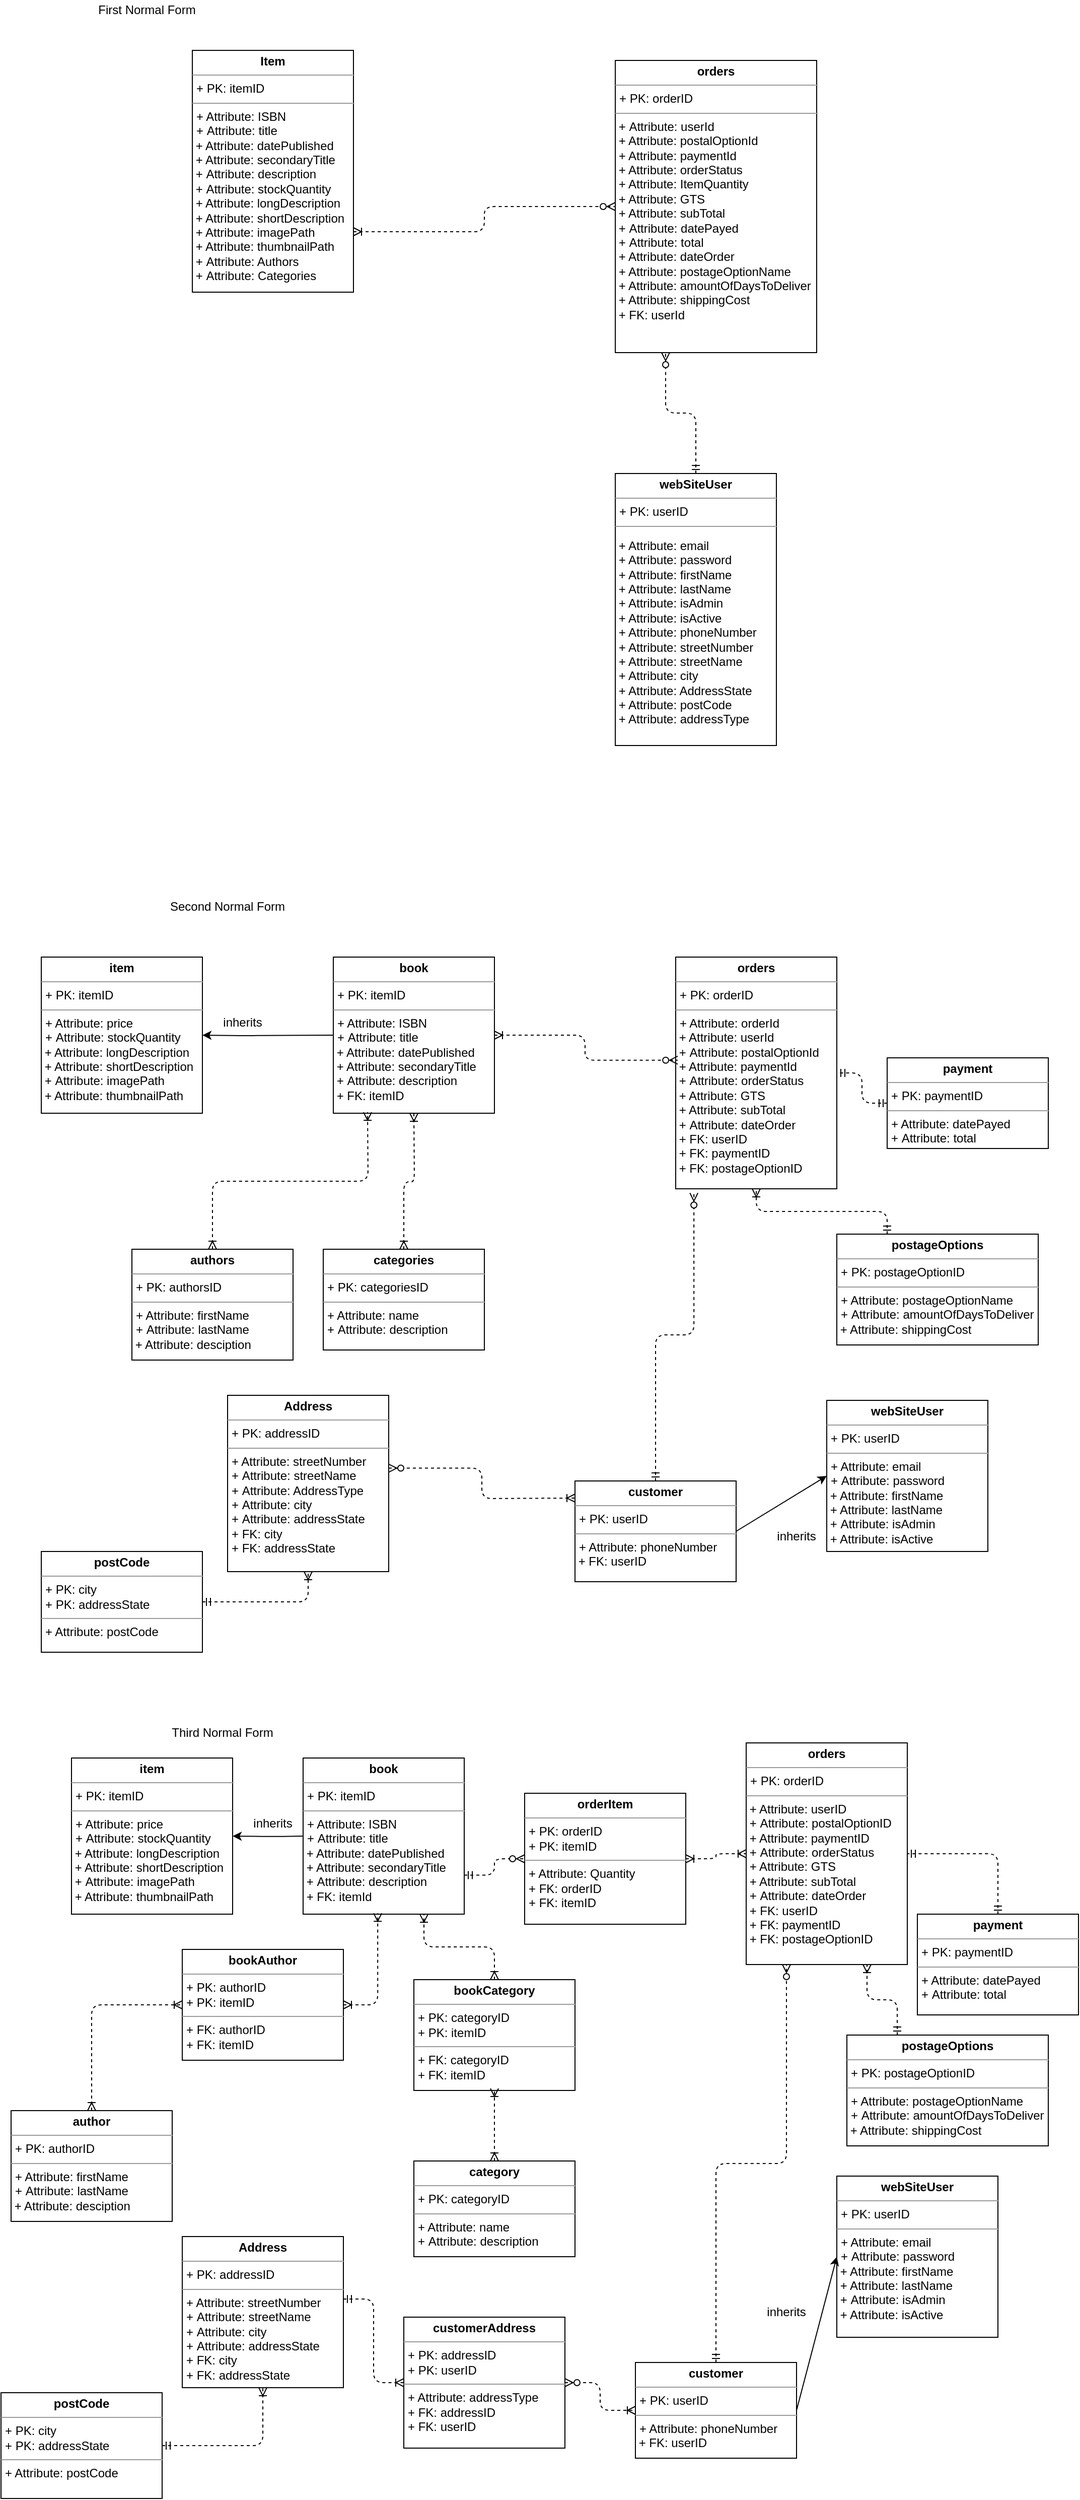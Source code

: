 <mxfile version="10.6.1"><diagram id="2ca16b54-16f6-2749-3443-fa8db7711227" name="Page-1"><mxGraphModel grid="1" dx="705" dy="1262" gridSize="10" guides="1" tooltips="1" connect="1" arrows="1" fold="1" page="1" pageScale="1" pageWidth="1100" pageHeight="850" background="#ffffff" math="0" shadow="0"><root><mxCell id="0" /><mxCell id="1" parent="0" /><mxCell id="viHj2WIHtbkdUubzyHiE-12" value="&lt;p style=&quot;margin: 0px ; margin-top: 4px ; text-align: center&quot;&gt;&lt;b&gt;Item&lt;/b&gt;&lt;/p&gt;&lt;hr size=&quot;1&quot;&gt;&lt;p style=&quot;margin: 0px ; margin-left: 4px&quot;&gt;+ PK: itemID&lt;/p&gt;&lt;hr size=&quot;1&quot;&gt;&lt;p style=&quot;margin: 0px ; margin-left: 4px&quot;&gt;+ Attribute: ISBN&lt;/p&gt;&lt;p style=&quot;margin: 0px ; margin-left: 4px&quot;&gt;&lt;span&gt;+&amp;nbsp;&lt;/span&gt;Attribute&lt;span&gt;: title&lt;/span&gt;&lt;/p&gt;&amp;nbsp;+ Attribute: datePublished&lt;br&gt;&amp;nbsp;+ Attribute: secondaryTitle&lt;br&gt;&lt;span&gt;&amp;nbsp;+&amp;nbsp;&lt;/span&gt;Attribute&lt;span&gt;: description&lt;br&gt;&lt;/span&gt;&lt;span&gt;&amp;nbsp;+&amp;nbsp;&lt;/span&gt;Attribute&lt;span&gt;: stockQuantity&lt;/span&gt;&lt;span&gt;&lt;br&gt;&lt;/span&gt;&amp;nbsp;+ Attribute: longDescription&lt;br&gt;&amp;nbsp;+ Attribute: shortDescription&lt;br&gt;&amp;nbsp;+ Attribute: imagePath&lt;br&gt;&amp;nbsp;+ Attribute: thumbnailPath&lt;span&gt;&lt;br&gt;&lt;/span&gt;&lt;span&gt;&amp;nbsp;+&amp;nbsp;&lt;/span&gt;Attribute&lt;span&gt;: Authors&lt;br&gt;&amp;nbsp;+&amp;nbsp;&lt;/span&gt;Attribute&lt;span&gt;: Categories&lt;br&gt;&lt;/span&gt;&lt;br&gt;" parent="1" style="verticalAlign=top;align=left;overflow=fill;fontSize=12;fontFamily=Helvetica;html=1;" vertex="1"><mxGeometry as="geometry" x="220" y="-770" width="160" height="240" /></mxCell><mxCell id="viHj2WIHtbkdUubzyHiE-16" value="&lt;p style=&quot;margin: 0px ; margin-top: 4px ; text-align: center&quot;&gt;&lt;b&gt;webSiteUser&lt;/b&gt;&lt;br&gt;&lt;/p&gt;&lt;hr size=&quot;1&quot;&gt;&lt;p style=&quot;margin: 0px ; margin-left: 4px&quot;&gt;+ PK: userID&lt;/p&gt;&lt;hr size=&quot;1&quot;&gt;&lt;p&gt;&lt;/p&gt;&lt;div&gt;&lt;b&gt;&amp;nbsp;&lt;/b&gt;+ Attribute: email&lt;/div&gt;&lt;div&gt;&amp;nbsp;+ Attribute: password&lt;/div&gt;&lt;div&gt;&amp;nbsp;+ Attribute: firstName&lt;/div&gt;&lt;div&gt;&amp;nbsp;+ Attribute: lastName&lt;/div&gt;&lt;div&gt;&amp;nbsp;+ Attribute: isAdmin&lt;/div&gt;&lt;div&gt;&amp;nbsp;+ Attribute: isActive&lt;/div&gt;&lt;div&gt;&amp;nbsp;+ Attribute: phoneNumber&lt;/div&gt;&lt;div&gt;&amp;nbsp;+ Attribute: streetNumber&lt;/div&gt;&lt;div&gt;&amp;nbsp;+ Attribute: streetName&lt;/div&gt;&lt;div&gt;&amp;nbsp;+ Attribute: city&lt;/div&gt;&lt;div&gt;&amp;nbsp;+ Attribute: AddressState&lt;/div&gt;&lt;div&gt;&amp;nbsp;+ Attribute: postCode&lt;/div&gt;&lt;div&gt;&amp;nbsp;+ Attribute: addressType&lt;/div&gt;" parent="1" style="verticalAlign=top;align=left;overflow=fill;fontSize=12;fontFamily=Helvetica;html=1;" vertex="1"><mxGeometry as="geometry" x="640" y="-350" width="160" height="270" /></mxCell><mxCell id="viHj2WIHtbkdUubzyHiE-21" value="&lt;p style=&quot;margin: 0px ; margin-top: 4px ; text-align: center&quot;&gt;&lt;b&gt;orders&lt;/b&gt;&lt;/p&gt;&lt;hr size=&quot;1&quot;&gt;&lt;p style=&quot;margin: 0px ; margin-left: 4px&quot;&gt;+ PK: orderID&lt;/p&gt;&lt;hr size=&quot;1&quot;&gt;&lt;p style=&quot;margin: 0px ; margin-left: 4px&quot;&gt;&lt;/p&gt;&lt;div&gt;&amp;nbsp;&lt;span&gt;+&amp;nbsp;&lt;/span&gt;Attribute&lt;span&gt;: userId&lt;/span&gt;&lt;/div&gt;&lt;div&gt;&amp;nbsp;+ Attribute: postalOptionId&lt;/div&gt;&lt;div&gt;&amp;nbsp;+ Attribute: paymentId&amp;nbsp;&lt;/div&gt;&lt;div&gt;&amp;nbsp;+ Attribute: orderStatus&lt;/div&gt;&lt;div&gt;&amp;nbsp;+ Attribute: ItemQuantity&lt;/div&gt;&lt;div&gt;&amp;nbsp;+ Attribute: GTS&lt;/div&gt;&lt;div&gt;&amp;nbsp;+ Attribute: subTotal&lt;/div&gt;&lt;div&gt;&lt;span&gt;&amp;nbsp;+&amp;nbsp;&lt;/span&gt;Attribute&lt;span&gt;: datePayed&lt;/span&gt;&lt;/div&gt;&lt;div&gt;&lt;span&gt;&amp;nbsp;+&amp;nbsp;&lt;/span&gt;Attribute&lt;span&gt;: total&lt;/span&gt;&lt;/div&gt;&lt;div&gt;&amp;nbsp;+ Attribute: dateOrder&lt;/div&gt;&lt;div&gt;&amp;nbsp;+ Attribute: postageOptionName&lt;/div&gt;&lt;div&gt;&amp;nbsp;+ Attribute: amountOfDaysToDeliver&lt;/div&gt;&lt;div&gt;&amp;nbsp;+ Attribute: shippingCost&lt;/div&gt;&lt;div&gt;&amp;nbsp;+ FK: userId&lt;/div&gt;&lt;br&gt;" parent="1" style="verticalAlign=top;align=left;overflow=fill;fontSize=12;fontFamily=Helvetica;html=1;" vertex="1"><mxGeometry as="geometry" x="640" y="-760" width="200" height="290" /></mxCell><mxCell id="viHj2WIHtbkdUubzyHiE-30" parent="1" style="edgeStyle=orthogonalEdgeStyle;html=1;dashed=1;labelBackgroundColor=none;startArrow=ERmandOne;endArrow=ERzeroToMany;fontFamily=Verdana;fontSize=12;align=left;entryX=0.25;entryY=1;entryDx=0;entryDy=0;exitX=0.5;exitY=0;exitDx=0;exitDy=0;endFill=1;startFill=0;" source="viHj2WIHtbkdUubzyHiE-16" target="viHj2WIHtbkdUubzyHiE-21" edge="1"><mxGeometry as="geometry" relative="1"><mxPoint as="sourcePoint" x="555" y="-475" /><mxPoint as="targetPoint" x="745" y="-505" /></mxGeometry></mxCell><mxCell id="viHj2WIHtbkdUubzyHiE-36" parent="1" style="edgeStyle=orthogonalEdgeStyle;html=1;dashed=1;labelBackgroundColor=none;startArrow=ERoneToMany;endArrow=ERzeroToMany;fontFamily=Verdana;fontSize=12;align=left;entryX=0;entryY=0.5;entryDx=0;entryDy=0;exitX=1;exitY=0.75;exitDx=0;exitDy=0;startFill=0;endFill=1;" source="viHj2WIHtbkdUubzyHiE-12" target="viHj2WIHtbkdUubzyHiE-21" edge="1"><mxGeometry as="geometry" relative="1"><mxPoint as="sourcePoint" x="350" y="-310" /><mxPoint as="targetPoint" x="540" y="-340" /></mxGeometry></mxCell><mxCell id="viHj2WIHtbkdUubzyHiE-45" value="First Normal Form" parent="1" style="text;html=1;strokeColor=none;fillColor=none;align=center;verticalAlign=middle;whiteSpace=wrap;rounded=0;" vertex="1"><mxGeometry as="geometry" x="70" y="-820" width="210" height="20" /></mxCell><mxCell id="viHj2WIHtbkdUubzyHiE-51" value="Second Normal Form" parent="1" style="text;html=1;strokeColor=none;fillColor=none;align=center;verticalAlign=middle;whiteSpace=wrap;rounded=0;" vertex="1"><mxGeometry as="geometry" x="150" y="70" width="210" height="20" /></mxCell><mxCell id="viHj2WIHtbkdUubzyHiE-78" parent="1" style="edgeStyle=orthogonalEdgeStyle;html=1;dashed=1;labelBackgroundColor=none;startArrow=ERoneToMany;endArrow=ERoneToMany;fontFamily=Verdana;fontSize=12;align=left;entryX=0.75;entryY=1;entryDx=0;entryDy=0;endFill=0;startFill=0;" source="viHj2WIHtbkdUubzyHiE-83" edge="1"><mxGeometry as="geometry" relative="1"><mxPoint as="sourcePoint" x="395" y="685" /><mxPoint as="targetPoint" x="440" y="285" /></mxGeometry></mxCell><mxCell id="viHj2WIHtbkdUubzyHiE-81" value="&lt;p style=&quot;margin: 0px ; margin-top: 4px ; text-align: center&quot;&gt;&lt;b&gt;book&lt;/b&gt;&lt;/p&gt;&lt;hr size=&quot;1&quot;&gt;&lt;p style=&quot;margin: 0px ; margin-left: 4px&quot;&gt;+ PK: itemID&lt;/p&gt;&lt;hr size=&quot;1&quot;&gt;&lt;p style=&quot;margin: 0px ; margin-left: 4px&quot;&gt;+ Attribute: ISBN&lt;/p&gt;&lt;p style=&quot;margin: 0px ; margin-left: 4px&quot;&gt;&lt;span&gt;+&amp;nbsp;&lt;/span&gt;Attribute&lt;span&gt;: title&lt;/span&gt;&lt;/p&gt;&amp;nbsp;+ Attribute: datePublished&lt;br&gt;&amp;nbsp;+ Attribute: secondaryTitle&lt;br&gt;&lt;span&gt;&amp;nbsp;+&amp;nbsp;&lt;/span&gt;Attribute&lt;span&gt;: description&lt;br&gt;&lt;/span&gt;&amp;nbsp;+ FK: itemID&lt;br&gt;" parent="1" style="verticalAlign=top;align=left;overflow=fill;fontSize=12;fontFamily=Helvetica;html=1;" vertex="1"><mxGeometry as="geometry" x="360" y="130" width="160" height="155" /></mxCell><mxCell id="viHj2WIHtbkdUubzyHiE-82" value="&lt;p style=&quot;margin: 0px ; margin-top: 4px ; text-align: center&quot;&gt;&lt;b&gt;authors&lt;/b&gt;&lt;/p&gt;&lt;hr size=&quot;1&quot;&gt;&lt;p style=&quot;margin: 0px ; margin-left: 4px&quot;&gt;+ PK: authorsID&lt;/p&gt;&lt;hr size=&quot;1&quot;&gt;&lt;p style=&quot;margin: 0px ; margin-left: 4px&quot;&gt;+ Attribute: firstName&lt;/p&gt;&lt;p style=&quot;margin: 0px ; margin-left: 4px&quot;&gt;&lt;span&gt;+&amp;nbsp;&lt;/span&gt;Attribute&lt;span&gt;: lastName&lt;/span&gt;&lt;/p&gt;&amp;nbsp;+ Attribute: desciption&lt;br&gt;&lt;br&gt;" parent="1" style="verticalAlign=top;align=left;overflow=fill;fontSize=12;fontFamily=Helvetica;html=1;" vertex="1"><mxGeometry as="geometry" x="160" y="420" width="160" height="110" /></mxCell><mxCell id="viHj2WIHtbkdUubzyHiE-83" value="&lt;p style=&quot;margin: 0px ; margin-top: 4px ; text-align: center&quot;&gt;&lt;b&gt;categories&lt;/b&gt;&lt;/p&gt;&lt;hr size=&quot;1&quot;&gt;&lt;p style=&quot;margin: 0px ; margin-left: 4px&quot;&gt;+ PK: categoriesID&lt;/p&gt;&lt;hr size=&quot;1&quot;&gt;&lt;p style=&quot;margin: 0px ; margin-left: 4px&quot;&gt;+ Attribute: name&lt;/p&gt;&lt;p style=&quot;margin: 0px ; margin-left: 4px&quot;&gt;&lt;span&gt;+&amp;nbsp;&lt;/span&gt;Attribute&lt;span&gt;: description&lt;/span&gt;&lt;/p&gt;&lt;br&gt;" parent="1" style="verticalAlign=top;align=left;overflow=fill;fontSize=12;fontFamily=Helvetica;html=1;" vertex="1"><mxGeometry as="geometry" x="350" y="420" width="160" height="100" /></mxCell><mxCell id="viHj2WIHtbkdUubzyHiE-86" value="&lt;p style=&quot;margin: 0px ; margin-top: 4px ; text-align: center&quot;&gt;&lt;b&gt;postageOptions&lt;/b&gt;&lt;/p&gt;&lt;hr size=&quot;1&quot;&gt;&lt;p style=&quot;margin: 0px ; margin-left: 4px&quot;&gt;+ PK: postageOptionID&lt;/p&gt;&lt;hr size=&quot;1&quot;&gt;&lt;p style=&quot;margin: 0px ; margin-left: 4px&quot;&gt;+ Attribute: postageOptionName&lt;/p&gt;&lt;p style=&quot;margin: 0px ; margin-left: 4px&quot;&gt;&lt;span&gt;+&amp;nbsp;&lt;/span&gt;Attribute&lt;span&gt;: amountOfDaysToDeliver&lt;/span&gt;&lt;/p&gt;&amp;nbsp;+ Attribute: shippingCost&lt;br&gt;" parent="1" style="verticalAlign=top;align=left;overflow=fill;fontSize=12;fontFamily=Helvetica;html=1;" vertex="1"><mxGeometry as="geometry" x="860" y="405" width="200" height="110" /></mxCell><mxCell id="viHj2WIHtbkdUubzyHiE-87" value="&lt;p style=&quot;margin: 0px ; margin-top: 4px ; text-align: center&quot;&gt;&lt;b&gt;postCode&lt;/b&gt;&lt;/p&gt;&lt;hr size=&quot;1&quot;&gt;&lt;p style=&quot;margin: 0px ; margin-left: 4px&quot;&gt;+ PK: city&lt;/p&gt;&lt;p style=&quot;margin: 0px ; margin-left: 4px&quot;&gt;+ PK: addressState&lt;/p&gt;&lt;hr size=&quot;1&quot;&gt;&lt;p style=&quot;margin: 0px ; margin-left: 4px&quot;&gt;+ Attribute: postCode&lt;/p&gt;&lt;br&gt;" parent="1" style="verticalAlign=top;align=left;overflow=fill;fontSize=12;fontFamily=Helvetica;html=1;" vertex="1"><mxGeometry as="geometry" x="70" y="720" width="160" height="100" /></mxCell><mxCell id="viHj2WIHtbkdUubzyHiE-88" value="&lt;p style=&quot;margin: 0px ; margin-top: 4px ; text-align: center&quot;&gt;&lt;b&gt;Address&lt;/b&gt;&lt;/p&gt;&lt;hr size=&quot;1&quot;&gt;&lt;p style=&quot;margin: 0px ; margin-left: 4px&quot;&gt;+ PK: addressID&lt;/p&gt;&lt;hr size=&quot;1&quot;&gt;&lt;p style=&quot;margin: 0px ; margin-left: 4px&quot;&gt;+ Attribute: streetNumber&lt;/p&gt;&lt;p style=&quot;margin: 0px ; margin-left: 4px&quot;&gt;&lt;span&gt;+&amp;nbsp;&lt;/span&gt;Attribute&lt;span&gt;: streetName&lt;/span&gt;&lt;/p&gt;&lt;p style=&quot;margin: 0px ; margin-left: 4px&quot;&gt;&lt;span&gt;+&amp;nbsp;&lt;/span&gt;Attribute&lt;span&gt;: AddressType&lt;/span&gt;&lt;/p&gt;&lt;p style=&quot;margin: 0px ; margin-left: 4px&quot;&gt;&lt;span&gt;+&amp;nbsp;&lt;/span&gt;Attribute&lt;span&gt;: city&lt;/span&gt;&lt;/p&gt;&lt;p style=&quot;margin: 0px ; margin-left: 4px&quot;&gt;&lt;span&gt;+&amp;nbsp;&lt;/span&gt;Attribute&lt;span&gt;: addressState&lt;/span&gt;&lt;/p&gt;&lt;p style=&quot;margin: 0px ; margin-left: 4px&quot;&gt;&lt;span&gt;+ FK: city&lt;/span&gt;&lt;/p&gt;&lt;p style=&quot;margin: 0px ; margin-left: 4px&quot;&gt;&lt;span&gt;+ FK: addressState&lt;/span&gt;&lt;/p&gt;&lt;p&gt;&lt;span&gt;&lt;br&gt;&lt;/span&gt;&lt;/p&gt;&lt;br&gt;" parent="1" style="verticalAlign=top;align=left;overflow=fill;fontSize=12;fontFamily=Helvetica;html=1;" vertex="1"><mxGeometry as="geometry" x="255" y="565" width="160" height="175" /></mxCell><mxCell id="viHj2WIHtbkdUubzyHiE-89" value="&lt;p style=&quot;margin: 0px ; margin-top: 4px ; text-align: center&quot;&gt;&lt;b&gt;orders&lt;/b&gt;&lt;/p&gt;&lt;hr size=&quot;1&quot;&gt;&lt;p style=&quot;margin: 0px ; margin-left: 4px&quot;&gt;+ PK: orderID&lt;/p&gt;&lt;hr size=&quot;1&quot;&gt;&lt;p style=&quot;margin: 0px ; margin-left: 4px&quot;&gt;+ Attribute: orderId&lt;/p&gt;&amp;nbsp;+ Attribute:&amp;nbsp;&lt;span&gt;userId&lt;br&gt;&amp;nbsp;+&amp;nbsp;&lt;/span&gt;Attribute&lt;span&gt;: postalOptionId&lt;br&gt;&lt;/span&gt;&amp;nbsp;+ Attribute:&amp;nbsp;paymentId&amp;nbsp;&lt;span&gt;&lt;br&gt;&lt;/span&gt;&lt;span&gt;&amp;nbsp;+&amp;nbsp;&lt;/span&gt;Attribute&lt;span&gt;: orderStatus&lt;/span&gt;&lt;span&gt;&lt;br&gt;&lt;/span&gt;&amp;nbsp;+ Attribute: GTS&lt;br&gt;&amp;nbsp;+ Attribute: subTotal&lt;br&gt;&lt;span&gt;&amp;nbsp;+&amp;nbsp;&lt;/span&gt;Attribute&lt;span&gt;: dateOrder&lt;br&gt;&lt;/span&gt;&amp;nbsp;+ FK: userID&lt;br&gt;&amp;nbsp;+ FK: paymentID&lt;br&gt;&amp;nbsp;+ FK: postageOptionID&lt;br&gt;" parent="1" style="verticalAlign=top;align=left;overflow=fill;fontSize=12;fontFamily=Helvetica;html=1;" vertex="1"><mxGeometry as="geometry" x="700" y="130" width="160" height="230" /></mxCell><mxCell id="viHj2WIHtbkdUubzyHiE-93" parent="1" style="edgeStyle=orthogonalEdgeStyle;html=1;dashed=1;labelBackgroundColor=none;startArrow=ERmandOne;endArrow=ERzeroToMany;fontFamily=Verdana;fontSize=12;align=left;entryX=0.113;entryY=1.018;entryDx=0;entryDy=0;exitX=0.5;exitY=0;exitDx=0;exitDy=0;endFill=1;startFill=0;entryPerimeter=0;" source="viHj2WIHtbkdUubzyHiE-163" target="viHj2WIHtbkdUubzyHiE-89" edge="1"><mxGeometry as="geometry" relative="1"><mxPoint as="sourcePoint" x="680" y="625" /><mxPoint as="targetPoint" x="800" y="335" /></mxGeometry></mxCell><mxCell id="viHj2WIHtbkdUubzyHiE-95" parent="1" style="edgeStyle=orthogonalEdgeStyle;html=1;dashed=1;labelBackgroundColor=none;startArrow=ERoneToMany;endArrow=ERoneToMany;fontFamily=Verdana;fontSize=12;align=left;exitX=0.5;exitY=0;exitDx=0;exitDy=0;entryX=0.463;entryY=0.994;entryDx=0;entryDy=0;entryPerimeter=0;startFill=0;endFill=0;" source="viHj2WIHtbkdUubzyHiE-82" edge="1"><mxGeometry as="geometry" relative="1"><mxPoint as="sourcePoint" x="200" y="355" /><mxPoint as="targetPoint" x="394" y="284" /></mxGeometry></mxCell><mxCell id="viHj2WIHtbkdUubzyHiE-96" parent="1" style="edgeStyle=orthogonalEdgeStyle;html=1;dashed=1;labelBackgroundColor=none;startArrow=ERmandOne;endArrow=ERoneToMany;fontFamily=Verdana;fontSize=12;align=left;exitX=1;exitY=0.5;exitDx=0;exitDy=0;entryX=0.5;entryY=1;entryDx=0;entryDy=0;endFill=0;" source="viHj2WIHtbkdUubzyHiE-87" target="viHj2WIHtbkdUubzyHiE-88" edge="1"><mxGeometry as="geometry" relative="1"><mxPoint as="sourcePoint" x="400" y="605" /><mxPoint as="targetPoint" x="590" y="575" /></mxGeometry></mxCell><mxCell id="viHj2WIHtbkdUubzyHiE-97" parent="1" style="edgeStyle=orthogonalEdgeStyle;html=1;dashed=1;labelBackgroundColor=none;startArrow=ERzeroToMany;endArrow=ERoneToMany;fontFamily=Verdana;fontSize=12;align=left;exitX=1;exitY=0.413;exitDx=0;exitDy=0;exitPerimeter=0;startFill=1;endFill=0;" source="viHj2WIHtbkdUubzyHiE-88" edge="1"><mxGeometry as="geometry" relative="1"><mxPoint as="sourcePoint" x="610" y="790" /><mxPoint as="targetPoint" x="600" y="667" /></mxGeometry></mxCell><mxCell id="viHj2WIHtbkdUubzyHiE-99" parent="1" style="edgeStyle=orthogonalEdgeStyle;html=1;dashed=1;labelBackgroundColor=none;startArrow=ERoneToMany;endArrow=ERzeroToMany;fontFamily=Verdana;fontSize=12;align=left;entryX=0.013;entryY=0.445;entryDx=0;entryDy=0;startFill=0;endFill=1;entryPerimeter=0;" source="viHj2WIHtbkdUubzyHiE-81" target="viHj2WIHtbkdUubzyHiE-89" edge="1"><mxGeometry as="geometry" relative="1"><mxPoint as="sourcePoint" x="530" y="225" /><mxPoint as="targetPoint" x="810" y="204" /></mxGeometry></mxCell><mxCell id="viHj2WIHtbkdUubzyHiE-100" parent="1" style="edgeStyle=orthogonalEdgeStyle;html=1;dashed=1;labelBackgroundColor=none;startArrow=ERmandOne;endArrow=ERoneToMany;fontFamily=Verdana;fontSize=12;align=left;entryX=0.5;entryY=1;entryDx=0;entryDy=0;exitX=0.25;exitY=0;exitDx=0;exitDy=0;startFill=0;" source="viHj2WIHtbkdUubzyHiE-86" target="viHj2WIHtbkdUubzyHiE-89" edge="1"><mxGeometry as="geometry" relative="1"><mxPoint as="sourcePoint" x="690" y="635" /><mxPoint as="targetPoint" x="880" y="335" /></mxGeometry></mxCell><mxCell id="viHj2WIHtbkdUubzyHiE-105" value="Third Normal Form" parent="1" style="text;html=1;strokeColor=none;fillColor=none;align=center;verticalAlign=middle;whiteSpace=wrap;rounded=0;" vertex="1"><mxGeometry as="geometry" x="145" y="890" width="210" height="20" /></mxCell><mxCell id="viHj2WIHtbkdUubzyHiE-106" parent="1" style="edgeStyle=orthogonalEdgeStyle;html=1;dashed=1;labelBackgroundColor=none;startArrow=ERoneToMany;endArrow=ERoneToMany;fontFamily=Verdana;fontSize=12;align=left;entryX=0.75;entryY=1;entryDx=0;entryDy=0;endFill=0;startFill=0;exitX=0.5;exitY=0;exitDx=0;exitDy=0;" source="viHj2WIHtbkdUubzyHiE-121" target="viHj2WIHtbkdUubzyHiE-109" edge="1"><mxGeometry as="geometry" relative="1"><mxPoint as="sourcePoint" x="460" y="1270" /><mxPoint as="targetPoint" x="595" y="1450" /></mxGeometry></mxCell><mxCell id="viHj2WIHtbkdUubzyHiE-108" value="&lt;p style=&quot;margin: 0px ; margin-top: 4px ; text-align: center&quot;&gt;&lt;b&gt;item&lt;/b&gt;&lt;/p&gt;&lt;hr size=&quot;1&quot;&gt;&lt;p style=&quot;margin: 0px ; margin-left: 4px&quot;&gt;+ PK: itemID&lt;/p&gt;&lt;hr size=&quot;1&quot;&gt;&lt;p style=&quot;margin: 0px ; margin-left: 4px&quot;&gt;+ Attribute: price&lt;/p&gt;&lt;p style=&quot;margin: 0px ; margin-left: 4px&quot;&gt;&lt;span&gt;+&amp;nbsp;&lt;/span&gt;Attribute&lt;span&gt;: stockQuantity&lt;/span&gt;&lt;/p&gt;&amp;nbsp;+ Attribute: longDescription&lt;br&gt;&amp;nbsp;+ Attribute: shortDescription&lt;br&gt;&lt;span&gt;&amp;nbsp;+&amp;nbsp;&lt;/span&gt;Attribute&lt;span&gt;: imagePath&lt;br&gt;&amp;nbsp;+ Attribute: thumbnailPath&lt;/span&gt;&lt;br&gt;" parent="1" style="verticalAlign=top;align=left;overflow=fill;fontSize=12;fontFamily=Helvetica;html=1;" vertex="1"><mxGeometry as="geometry" x="100" y="925" width="160" height="155" /></mxCell><mxCell id="viHj2WIHtbkdUubzyHiE-109" value="&lt;p style=&quot;margin: 0px ; margin-top: 4px ; text-align: center&quot;&gt;&lt;b&gt;book&lt;/b&gt;&lt;/p&gt;&lt;hr size=&quot;1&quot;&gt;&lt;p style=&quot;margin: 0px ; margin-left: 4px&quot;&gt;+ PK: itemID&lt;/p&gt;&lt;hr size=&quot;1&quot;&gt;&lt;p style=&quot;margin: 0px ; margin-left: 4px&quot;&gt;+ Attribute: ISBN&lt;/p&gt;&lt;p style=&quot;margin: 0px ; margin-left: 4px&quot;&gt;&lt;span&gt;+&amp;nbsp;&lt;/span&gt;Attribute&lt;span&gt;: title&lt;/span&gt;&lt;/p&gt;&amp;nbsp;+ Attribute: datePublished&lt;br&gt;&amp;nbsp;+ Attribute: secondaryTitle&lt;br&gt;&lt;span&gt;&amp;nbsp;+&amp;nbsp;&lt;/span&gt;Attribute&lt;span&gt;: description&lt;br&gt;&lt;/span&gt;&amp;nbsp;+ FK: itemId&lt;br&gt;" parent="1" style="verticalAlign=top;align=left;overflow=fill;fontSize=12;fontFamily=Helvetica;html=1;" vertex="1"><mxGeometry as="geometry" x="330" y="925" width="160" height="155" /></mxCell><mxCell id="viHj2WIHtbkdUubzyHiE-110" value="&lt;p style=&quot;margin: 0px ; margin-top: 4px ; text-align: center&quot;&gt;&lt;b&gt;author&lt;/b&gt;&lt;/p&gt;&lt;hr size=&quot;1&quot;&gt;&lt;p style=&quot;margin: 0px ; margin-left: 4px&quot;&gt;+ PK: authorID&lt;/p&gt;&lt;hr size=&quot;1&quot;&gt;&lt;p style=&quot;margin: 0px ; margin-left: 4px&quot;&gt;+ Attribute: firstName&lt;/p&gt;&lt;p style=&quot;margin: 0px ; margin-left: 4px&quot;&gt;&lt;span&gt;+&amp;nbsp;&lt;/span&gt;Attribute&lt;span&gt;: lastName&lt;/span&gt;&lt;/p&gt;&amp;nbsp;+ Attribute: desciption&lt;br&gt;&lt;br&gt;" parent="1" style="verticalAlign=top;align=left;overflow=fill;fontSize=12;fontFamily=Helvetica;html=1;" vertex="1"><mxGeometry as="geometry" x="40" y="1275" width="160" height="110" /></mxCell><mxCell id="viHj2WIHtbkdUubzyHiE-111" value="&lt;p style=&quot;margin: 0px ; margin-top: 4px ; text-align: center&quot;&gt;&lt;b&gt;category&lt;/b&gt;&lt;/p&gt;&lt;hr size=&quot;1&quot;&gt;&lt;p style=&quot;margin: 0px ; margin-left: 4px&quot;&gt;+ PK: categoryID&lt;/p&gt;&lt;hr size=&quot;1&quot;&gt;&lt;p style=&quot;margin: 0px ; margin-left: 4px&quot;&gt;+ Attribute: name&lt;/p&gt;&lt;p style=&quot;margin: 0px ; margin-left: 4px&quot;&gt;&lt;span&gt;+&amp;nbsp;&lt;/span&gt;Attribute&lt;span&gt;: description&lt;/span&gt;&lt;/p&gt;&lt;br&gt;" parent="1" style="verticalAlign=top;align=left;overflow=fill;fontSize=12;fontFamily=Helvetica;html=1;" vertex="1"><mxGeometry as="geometry" x="440" y="1325" width="160" height="95" /></mxCell><mxCell id="viHj2WIHtbkdUubzyHiE-112" value="&lt;p style=&quot;margin: 0px ; margin-top: 4px ; text-align: center&quot;&gt;&lt;b&gt;webSiteUser&lt;/b&gt;&lt;/p&gt;&lt;hr size=&quot;1&quot;&gt;&lt;p style=&quot;margin: 0px ; margin-left: 4px&quot;&gt;+ PK: userID&lt;/p&gt;&lt;hr size=&quot;1&quot;&gt;&lt;p style=&quot;margin: 0px ; margin-left: 4px&quot;&gt;+ Attribute: email&lt;/p&gt;&lt;p style=&quot;margin: 0px ; margin-left: 4px&quot;&gt;&lt;span&gt;+&amp;nbsp;&lt;/span&gt;Attribute&lt;span&gt;: password&lt;/span&gt;&lt;/p&gt;&amp;nbsp;+ Attribute: firstName&lt;br&gt;&amp;nbsp;+ Attribute: lastName&lt;br&gt;&lt;span&gt;&amp;nbsp;+&amp;nbsp;&lt;/span&gt;Attribute&lt;span&gt;: isAdmin&lt;br&gt;&lt;/span&gt;&amp;nbsp;+ Attribute: isActive&lt;br&gt;" parent="1" style="verticalAlign=top;align=left;overflow=fill;fontSize=12;fontFamily=Helvetica;html=1;" vertex="1"><mxGeometry as="geometry" x="860" y="1340" width="160" height="160" /></mxCell><mxCell id="viHj2WIHtbkdUubzyHiE-113" value="&lt;p style=&quot;margin: 0px ; margin-top: 4px ; text-align: center&quot;&gt;&lt;b&gt;customer&lt;/b&gt;&lt;/p&gt;&lt;hr size=&quot;1&quot;&gt;&lt;p style=&quot;margin: 0px ; margin-left: 4px&quot;&gt;+ PK: userID&lt;/p&gt;&lt;hr size=&quot;1&quot;&gt;&lt;p style=&quot;margin: 0px ; margin-left: 4px&quot;&gt;+ Attribute: phoneNumber&lt;/p&gt;&amp;nbsp;+ FK: userID&lt;br&gt;" parent="1" style="verticalAlign=top;align=left;overflow=fill;fontSize=12;fontFamily=Helvetica;html=1;" vertex="1"><mxGeometry as="geometry" x="660" y="1525" width="160" height="95" /></mxCell><mxCell id="viHj2WIHtbkdUubzyHiE-114" value="&lt;p style=&quot;margin: 0px ; margin-top: 4px ; text-align: center&quot;&gt;&lt;b&gt;postageOptions&lt;/b&gt;&lt;/p&gt;&lt;hr size=&quot;1&quot;&gt;&lt;p style=&quot;margin: 0px ; margin-left: 4px&quot;&gt;+ PK: postageOptionID&lt;/p&gt;&lt;hr size=&quot;1&quot;&gt;&lt;p style=&quot;margin: 0px ; margin-left: 4px&quot;&gt;+ Attribute: postageOptionName&lt;/p&gt;&lt;p style=&quot;margin: 0px ; margin-left: 4px&quot;&gt;&lt;span&gt;+&amp;nbsp;&lt;/span&gt;Attribute&lt;span&gt;: amountOfDaysToDeliver&lt;/span&gt;&lt;/p&gt;&amp;nbsp;+ Attribute: shippingCost&lt;br&gt;" parent="1" style="verticalAlign=top;align=left;overflow=fill;fontSize=12;fontFamily=Helvetica;html=1;" vertex="1"><mxGeometry as="geometry" x="870" y="1200" width="200" height="110" /></mxCell><mxCell id="viHj2WIHtbkdUubzyHiE-115" value="&lt;p style=&quot;margin: 0px ; margin-top: 4px ; text-align: center&quot;&gt;&lt;b&gt;postCode&lt;/b&gt;&lt;/p&gt;&lt;hr size=&quot;1&quot;&gt;&lt;p style=&quot;margin: 0px ; margin-left: 4px&quot;&gt;+ PK: city&lt;/p&gt;&lt;p style=&quot;margin: 0px ; margin-left: 4px&quot;&gt;+ PK: addressState&lt;/p&gt;&lt;hr size=&quot;1&quot;&gt;&lt;p style=&quot;margin: 0px ; margin-left: 4px&quot;&gt;+ Attribute: postCode&lt;/p&gt;&lt;br&gt;" parent="1" style="verticalAlign=top;align=left;overflow=fill;fontSize=12;fontFamily=Helvetica;html=1;" vertex="1"><mxGeometry as="geometry" x="30" y="1555" width="160" height="105" /></mxCell><mxCell id="viHj2WIHtbkdUubzyHiE-116" value="&lt;p style=&quot;margin: 0px ; margin-top: 4px ; text-align: center&quot;&gt;&lt;b&gt;Address&lt;/b&gt;&lt;/p&gt;&lt;hr size=&quot;1&quot;&gt;&lt;p style=&quot;margin: 0px ; margin-left: 4px&quot;&gt;+ PK: addressID&lt;/p&gt;&lt;hr size=&quot;1&quot;&gt;&lt;p style=&quot;margin: 0px ; margin-left: 4px&quot;&gt;+ Attribute: streetNumber&lt;/p&gt;&lt;p style=&quot;margin: 0px ; margin-left: 4px&quot;&gt;&lt;span&gt;+&amp;nbsp;&lt;/span&gt;Attribute&lt;span&gt;: streetName&lt;/span&gt;&lt;/p&gt;&lt;p style=&quot;margin: 0px ; margin-left: 4px&quot;&gt;&lt;span&gt;+&amp;nbsp;&lt;/span&gt;Attribute&lt;span&gt;: city&lt;/span&gt;&lt;/p&gt;&lt;p style=&quot;margin: 0px ; margin-left: 4px&quot;&gt;&lt;span&gt;+&amp;nbsp;&lt;/span&gt;Attribute&lt;span&gt;: addressState&lt;/span&gt;&lt;/p&gt;&lt;p style=&quot;margin: 0px ; margin-left: 4px&quot;&gt;&lt;span&gt;+ FK: city&lt;/span&gt;&lt;/p&gt;&lt;p style=&quot;margin: 0px ; margin-left: 4px&quot;&gt;&lt;span&gt;+ FK: addressState&lt;/span&gt;&lt;/p&gt;&lt;p&gt;&lt;span&gt;&lt;br&gt;&lt;/span&gt;&lt;/p&gt;&lt;br&gt;" parent="1" style="verticalAlign=top;align=left;overflow=fill;fontSize=12;fontFamily=Helvetica;html=1;" vertex="1"><mxGeometry as="geometry" x="210" y="1400" width="160" height="150" /></mxCell><mxCell id="viHj2WIHtbkdUubzyHiE-117" value="&lt;p style=&quot;margin: 0px ; margin-top: 4px ; text-align: center&quot;&gt;&lt;b&gt;orders&lt;/b&gt;&lt;/p&gt;&lt;hr size=&quot;1&quot;&gt;&lt;p style=&quot;margin: 0px ; margin-left: 4px&quot;&gt;+ PK: orderID&lt;/p&gt;&lt;hr size=&quot;1&quot;&gt;&lt;p style=&quot;margin: 0px ; margin-left: 4px&quot;&gt;&lt;/p&gt;&amp;nbsp;+ Attribute:&amp;nbsp;&lt;span&gt;userID&lt;br&gt;&amp;nbsp;+&amp;nbsp;&lt;/span&gt;Attribute&lt;span&gt;: postalOptionID&lt;br&gt;&lt;/span&gt;&amp;nbsp;+ Attribute:&amp;nbsp;paymentID&amp;nbsp;&lt;span&gt;&lt;br&gt;&lt;/span&gt;&lt;span&gt;&amp;nbsp;+&amp;nbsp;&lt;/span&gt;Attribute&lt;span&gt;: orderStatus&lt;/span&gt;&lt;span&gt;&lt;br&gt;&lt;/span&gt;&amp;nbsp;+ Attribute: GTS&lt;br&gt;&amp;nbsp;+ Attribute: subTotal&lt;br&gt;&lt;span&gt;&amp;nbsp;+&amp;nbsp;&lt;/span&gt;Attribute&lt;span&gt;: dateOrder&lt;br&gt;&lt;/span&gt;&amp;nbsp;+ FK: userID&lt;br&gt;&amp;nbsp;+ FK: paymentID&lt;br&gt;&amp;nbsp;+ FK: postageOptionID&lt;br&gt;" parent="1" style="verticalAlign=top;align=left;overflow=fill;fontSize=12;fontFamily=Helvetica;html=1;" vertex="1"><mxGeometry as="geometry" x="770" y="910" width="160" height="220" /></mxCell><mxCell id="viHj2WIHtbkdUubzyHiE-118" value="&lt;p style=&quot;margin: 0px ; margin-top: 4px ; text-align: center&quot;&gt;&lt;b&gt;payment&lt;/b&gt;&lt;/p&gt;&lt;hr size=&quot;1&quot;&gt;&lt;p style=&quot;margin: 0px ; margin-left: 4px&quot;&gt;+ PK: paymentID&lt;/p&gt;&lt;hr size=&quot;1&quot;&gt;&lt;p style=&quot;margin: 0px ; margin-left: 4px&quot;&gt;+ Attribute: datePayed&lt;/p&gt;&lt;p style=&quot;margin: 0px ; margin-left: 4px&quot;&gt;&lt;span&gt;+&amp;nbsp;&lt;/span&gt;Attribute&lt;span&gt;: total&lt;/span&gt;&lt;/p&gt;&amp;nbsp;&lt;br&gt;" parent="1" style="verticalAlign=top;align=left;overflow=fill;fontSize=12;fontFamily=Helvetica;html=1;" vertex="1"><mxGeometry as="geometry" x="940" y="1080" width="160" height="100" /></mxCell><mxCell id="viHj2WIHtbkdUubzyHiE-119" value="&lt;p style=&quot;margin: 0px ; margin-top: 4px ; text-align: center&quot;&gt;&lt;b&gt;orderItem&lt;/b&gt;&lt;/p&gt;&lt;hr size=&quot;1&quot;&gt;&lt;p style=&quot;margin: 0px ; margin-left: 4px&quot;&gt;+ PK: orderID&lt;/p&gt;&lt;p style=&quot;margin: 0px ; margin-left: 4px&quot;&gt;+ PK: itemID&lt;/p&gt;&lt;hr size=&quot;1&quot;&gt;&lt;p style=&quot;margin: 0px ; margin-left: 4px&quot;&gt;+ Attribute: Quantity&lt;/p&gt;&lt;p style=&quot;margin: 0px ; margin-left: 4px&quot;&gt;&lt;span&gt;+ FK: orderID&lt;/span&gt;&lt;/p&gt;&lt;p style=&quot;margin: 0px ; margin-left: 4px&quot;&gt;&lt;span&gt;+ FK: itemID&lt;/span&gt;&lt;/p&gt;&lt;p&gt;&lt;span&gt;&lt;br&gt;&lt;/span&gt;&lt;/p&gt;&lt;br&gt;" parent="1" style="verticalAlign=top;align=left;overflow=fill;fontSize=12;fontFamily=Helvetica;html=1;" vertex="1"><mxGeometry as="geometry" x="550" y="960" width="160" height="130" /></mxCell><mxCell id="viHj2WIHtbkdUubzyHiE-120" value="&lt;p style=&quot;margin: 0px ; margin-top: 4px ; text-align: center&quot;&gt;&lt;b&gt;customerAddress&lt;/b&gt;&lt;/p&gt;&lt;hr size=&quot;1&quot;&gt;&lt;p style=&quot;margin: 0px ; margin-left: 4px&quot;&gt;+ PK: addressID&lt;/p&gt;&lt;p style=&quot;margin: 0px ; margin-left: 4px&quot;&gt;+ PK: userID&lt;/p&gt;&lt;hr size=&quot;1&quot;&gt;&lt;p style=&quot;margin: 0px ; margin-left: 4px&quot;&gt;+ Attribute: addressType&lt;/p&gt;&lt;p style=&quot;margin: 0px ; margin-left: 4px&quot;&gt;&lt;span&gt;+ FK: addressID&lt;/span&gt;&lt;/p&gt;&lt;p style=&quot;margin: 0px ; margin-left: 4px&quot;&gt;&lt;span&gt;+ FK: userID&lt;/span&gt;&lt;/p&gt;&lt;p&gt;&lt;span&gt;&lt;br&gt;&lt;/span&gt;&lt;/p&gt;&lt;br&gt;" parent="1" style="verticalAlign=top;align=left;overflow=fill;fontSize=12;fontFamily=Helvetica;html=1;" vertex="1"><mxGeometry as="geometry" x="430" y="1480" width="160" height="130" /></mxCell><mxCell id="viHj2WIHtbkdUubzyHiE-121" value="&lt;p style=&quot;margin: 0px ; margin-top: 4px ; text-align: center&quot;&gt;&lt;b&gt;bookCategory&lt;/b&gt;&lt;/p&gt;&lt;hr size=&quot;1&quot;&gt;&lt;p style=&quot;margin: 0px ; margin-left: 4px&quot;&gt;+ PK: categoryID&lt;/p&gt;&lt;p style=&quot;margin: 0px ; margin-left: 4px&quot;&gt;+ PK: itemID&lt;/p&gt;&lt;hr size=&quot;1&quot;&gt;&lt;p style=&quot;margin: 0px ; margin-left: 4px&quot;&gt;&lt;span&gt;+ FK: categoryID&lt;/span&gt;&lt;br&gt;&lt;/p&gt;&lt;p style=&quot;margin: 0px ; margin-left: 4px&quot;&gt;&lt;span&gt;+ FK: itemID&lt;/span&gt;&lt;/p&gt;&lt;p&gt;&lt;span&gt;&lt;br&gt;&lt;/span&gt;&lt;/p&gt;&lt;br&gt;" parent="1" style="verticalAlign=top;align=left;overflow=fill;fontSize=12;fontFamily=Helvetica;html=1;" vertex="1"><mxGeometry as="geometry" x="440" y="1145" width="160" height="110" /></mxCell><mxCell id="viHj2WIHtbkdUubzyHiE-123" parent="1" style="edgeStyle=orthogonalEdgeStyle;html=1;dashed=1;labelBackgroundColor=none;startArrow=ERmandOne;endArrow=ERzeroToMany;fontFamily=Verdana;fontSize=12;align=left;entryX=0.25;entryY=1;entryDx=0;entryDy=0;exitX=0.5;exitY=0;exitDx=0;exitDy=0;endFill=1;startFill=0;" source="viHj2WIHtbkdUubzyHiE-113" target="viHj2WIHtbkdUubzyHiE-117" edge="1"><mxGeometry as="geometry" relative="1"><mxPoint as="sourcePoint" x="565" y="1235" /><mxPoint as="targetPoint" x="755" y="1205" /></mxGeometry></mxCell><mxCell id="viHj2WIHtbkdUubzyHiE-124" parent="1" style="edgeStyle=orthogonalEdgeStyle;html=1;dashed=1;labelBackgroundColor=none;startArrow=ERmandOne;endArrow=ERmandOne;fontFamily=Verdana;fontSize=12;align=left;exitX=0.5;exitY=0;exitDx=0;exitDy=0;entryX=1;entryY=0.5;entryDx=0;entryDy=0;endFill=0;" source="viHj2WIHtbkdUubzyHiE-118" target="viHj2WIHtbkdUubzyHiE-117" edge="1"><mxGeometry as="geometry" relative="1"><mxPoint as="sourcePoint" x="405" y="1410" /><mxPoint as="targetPoint" x="595" y="1380" /></mxGeometry></mxCell><mxCell id="viHj2WIHtbkdUubzyHiE-125" parent="1" style="edgeStyle=orthogonalEdgeStyle;html=1;dashed=1;labelBackgroundColor=none;startArrow=ERoneToMany;endArrow=ERoneToMany;fontFamily=Verdana;fontSize=12;align=left;exitX=1;exitY=0.5;exitDx=0;exitDy=0;entryX=0.463;entryY=0.994;entryDx=0;entryDy=0;entryPerimeter=0;startFill=0;endFill=0;" source="viHj2WIHtbkdUubzyHiE-138" target="viHj2WIHtbkdUubzyHiE-109" edge="1"><mxGeometry as="geometry" relative="1"><mxPoint as="sourcePoint" x="210" y="1150" /><mxPoint as="targetPoint" x="400" y="1120" /></mxGeometry></mxCell><mxCell id="viHj2WIHtbkdUubzyHiE-126" parent="1" style="edgeStyle=orthogonalEdgeStyle;html=1;dashed=1;labelBackgroundColor=none;startArrow=ERmandOne;endArrow=ERoneToMany;fontFamily=Verdana;fontSize=12;align=left;exitX=1;exitY=0.5;exitDx=0;exitDy=0;entryX=0.5;entryY=1;entryDx=0;entryDy=0;endFill=0;" source="viHj2WIHtbkdUubzyHiE-115" target="viHj2WIHtbkdUubzyHiE-116" edge="1"><mxGeometry as="geometry" relative="1"><mxPoint as="sourcePoint" x="410" y="1400" /><mxPoint as="targetPoint" x="600" y="1370" /></mxGeometry></mxCell><mxCell id="viHj2WIHtbkdUubzyHiE-127" parent="1" style="edgeStyle=orthogonalEdgeStyle;html=1;dashed=1;labelBackgroundColor=none;startArrow=ERmandOne;endArrow=ERoneToMany;fontFamily=Verdana;fontSize=12;align=left;exitX=1;exitY=0.413;exitDx=0;exitDy=0;exitPerimeter=0;startFill=0;endFill=0;entryX=0;entryY=0.5;entryDx=0;entryDy=0;" source="viHj2WIHtbkdUubzyHiE-116" target="viHj2WIHtbkdUubzyHiE-120" edge="1"><mxGeometry as="geometry" relative="1"><mxPoint as="sourcePoint" x="620" y="1585" /><mxPoint as="targetPoint" x="610" y="1462" /></mxGeometry></mxCell><mxCell id="viHj2WIHtbkdUubzyHiE-129" parent="1" style="edgeStyle=orthogonalEdgeStyle;html=1;dashed=1;labelBackgroundColor=none;startArrow=ERmandOne;endArrow=ERzeroToMany;fontFamily=Verdana;fontSize=12;align=left;exitX=1;exitY=0.75;exitDx=0;exitDy=0;startFill=0;endFill=1;" source="viHj2WIHtbkdUubzyHiE-109" target="viHj2WIHtbkdUubzyHiE-119" edge="1"><mxGeometry as="geometry" relative="1"><mxPoint as="sourcePoint" x="360" y="1400" /><mxPoint as="targetPoint" x="550" y="1370" /></mxGeometry></mxCell><mxCell id="viHj2WIHtbkdUubzyHiE-130" parent="1" style="edgeStyle=orthogonalEdgeStyle;html=1;dashed=1;labelBackgroundColor=none;startArrow=ERmandOne;endArrow=ERoneToMany;fontFamily=Verdana;fontSize=12;align=left;entryX=0.75;entryY=1;entryDx=0;entryDy=0;exitX=0.25;exitY=0;exitDx=0;exitDy=0;startFill=0;" source="viHj2WIHtbkdUubzyHiE-114" target="viHj2WIHtbkdUubzyHiE-117" edge="1"><mxGeometry as="geometry" relative="1"><mxPoint as="sourcePoint" x="700" y="1430" /><mxPoint as="targetPoint" x="820" y="1140" /></mxGeometry></mxCell><mxCell id="viHj2WIHtbkdUubzyHiE-134" value="&lt;p style=&quot;margin: 0px ; margin-top: 4px ; text-align: center&quot;&gt;&lt;b&gt;payment&lt;/b&gt;&lt;/p&gt;&lt;hr size=&quot;1&quot;&gt;&lt;p style=&quot;margin: 0px ; margin-left: 4px&quot;&gt;+ PK: paymentID&lt;/p&gt;&lt;hr size=&quot;1&quot;&gt;&lt;p style=&quot;margin: 0px ; margin-left: 4px&quot;&gt;+ Attribute: datePayed&lt;/p&gt;&lt;p style=&quot;margin: 0px ; margin-left: 4px&quot;&gt;&lt;span&gt;+&amp;nbsp;&lt;/span&gt;Attribute&lt;span&gt;: total&lt;/span&gt;&lt;/p&gt;&amp;nbsp;&lt;br&gt;" parent="1" style="verticalAlign=top;align=left;overflow=fill;fontSize=12;fontFamily=Helvetica;html=1;" vertex="1"><mxGeometry as="geometry" x="910" y="230" width="160" height="90" /></mxCell><mxCell id="viHj2WIHtbkdUubzyHiE-135" parent="1" style="edgeStyle=orthogonalEdgeStyle;html=1;dashed=1;labelBackgroundColor=none;startArrow=ERmandOne;endArrow=ERmandOne;fontFamily=Verdana;fontSize=12;align=left;exitX=0;exitY=0.5;exitDx=0;exitDy=0;entryX=1;entryY=0.5;entryDx=0;entryDy=0;endFill=0;" source="viHj2WIHtbkdUubzyHiE-134" target="viHj2WIHtbkdUubzyHiE-89" edge="1"><mxGeometry as="geometry" relative="1"><mxPoint as="sourcePoint" x="485" y="600" /><mxPoint as="targetPoint" x="1010" y="210" /></mxGeometry></mxCell><mxCell id="viHj2WIHtbkdUubzyHiE-138" value="&lt;p style=&quot;margin: 0px ; margin-top: 4px ; text-align: center&quot;&gt;&lt;b&gt;bookAuthor&lt;/b&gt;&lt;/p&gt;&lt;hr size=&quot;1&quot;&gt;&lt;p style=&quot;margin: 0px ; margin-left: 4px&quot;&gt;+ PK: authorID&lt;/p&gt;&lt;p style=&quot;margin: 0px ; margin-left: 4px&quot;&gt;+ PK: itemID&lt;/p&gt;&lt;hr size=&quot;1&quot;&gt;&lt;p style=&quot;margin: 0px ; margin-left: 4px&quot;&gt;&lt;span&gt;+ FK: authorID&lt;/span&gt;&lt;br&gt;&lt;/p&gt;&lt;p style=&quot;margin: 0px ; margin-left: 4px&quot;&gt;&lt;span&gt;+ FK: itemID&lt;/span&gt;&lt;/p&gt;&lt;p&gt;&lt;span&gt;&lt;br&gt;&lt;/span&gt;&lt;/p&gt;&lt;br&gt;" parent="1" style="verticalAlign=top;align=left;overflow=fill;fontSize=12;fontFamily=Helvetica;html=1;" vertex="1"><mxGeometry as="geometry" x="210" y="1115" width="160" height="110" /></mxCell><mxCell id="viHj2WIHtbkdUubzyHiE-141" parent="1" style="edgeStyle=orthogonalEdgeStyle;html=1;dashed=1;labelBackgroundColor=none;startArrow=ERoneToMany;endArrow=ERoneToMany;fontFamily=Verdana;fontSize=12;align=left;exitX=0.5;exitY=0;exitDx=0;exitDy=0;entryX=0;entryY=0.5;entryDx=0;entryDy=0;startFill=0;endFill=0;" source="viHj2WIHtbkdUubzyHiE-110" target="viHj2WIHtbkdUubzyHiE-138" edge="1"><mxGeometry as="geometry" relative="1"><mxPoint as="sourcePoint" x="380" y="1180" /><mxPoint as="targetPoint" x="414" y="1089" /></mxGeometry></mxCell><mxCell id="viHj2WIHtbkdUubzyHiE-149" value="" parent="1" style="endArrow=classic;html=1;entryX=1;entryY=0.5;entryDx=0;entryDy=0;exitX=0;exitY=0.5;exitDx=0;exitDy=0;" source="viHj2WIHtbkdUubzyHiE-109" target="viHj2WIHtbkdUubzyHiE-108" edge="1"><mxGeometry as="geometry" width="50" height="50" relative="1"><mxPoint as="sourcePoint" x="330" y="1670" /><mxPoint as="targetPoint" x="380" y="1620" /><Array as="points"><mxPoint x="300" y="1003" /></Array></mxGeometry></mxCell><mxCell id="viHj2WIHtbkdUubzyHiE-151" value="inherits" parent="1" style="text;html=1;strokeColor=none;fillColor=none;align=center;verticalAlign=middle;whiteSpace=wrap;rounded=0;" vertex="1"><mxGeometry as="geometry" x="280" y="980" width="40" height="20" /></mxCell><mxCell id="viHj2WIHtbkdUubzyHiE-155" value="" parent="1" style="endArrow=classic;html=1;exitX=1;exitY=0.5;exitDx=0;exitDy=0;entryX=0;entryY=0.5;entryDx=0;entryDy=0;" source="viHj2WIHtbkdUubzyHiE-113" target="viHj2WIHtbkdUubzyHiE-112" edge="1"><mxGeometry as="geometry" width="50" height="50" relative="1"><mxPoint as="sourcePoint" x="340" y="1013" /><mxPoint as="targetPoint" x="800" y="1370" /><Array as="points" /></mxGeometry></mxCell><mxCell id="viHj2WIHtbkdUubzyHiE-157" parent="1" style="edgeStyle=orthogonalEdgeStyle;html=1;dashed=1;labelBackgroundColor=none;startArrow=ERoneToMany;endArrow=ERoneToMany;fontFamily=Verdana;fontSize=12;align=left;exitX=0.5;exitY=0;exitDx=0;exitDy=0;startFill=0;endFill=0;" source="viHj2WIHtbkdUubzyHiE-111" edge="1"><mxGeometry as="geometry" relative="1"><mxPoint as="sourcePoint" x="130" y="1285" /><mxPoint as="targetPoint" x="520" y="1253" /></mxGeometry></mxCell><mxCell id="viHj2WIHtbkdUubzyHiE-158" value="inherits" parent="1" style="text;html=1;strokeColor=none;fillColor=none;align=center;verticalAlign=middle;whiteSpace=wrap;rounded=0;" vertex="1"><mxGeometry as="geometry" x="790" y="1465" width="40" height="20" /></mxCell><mxCell id="viHj2WIHtbkdUubzyHiE-162" value="&lt;p style=&quot;margin: 0px ; margin-top: 4px ; text-align: center&quot;&gt;&lt;b&gt;webSiteUser&lt;/b&gt;&lt;br&gt;&lt;/p&gt;&lt;hr size=&quot;1&quot;&gt;&lt;p style=&quot;margin: 0px ; margin-left: 4px&quot;&gt;+ PK: userID&lt;/p&gt;&lt;hr size=&quot;1&quot;&gt;&lt;p style=&quot;margin: 0px ; margin-left: 4px&quot;&gt;+ Attribute: email&lt;/p&gt;&lt;p style=&quot;margin: 0px ; margin-left: 4px&quot;&gt;&lt;span&gt;+&amp;nbsp;&lt;/span&gt;Attribute&lt;span&gt;: password&lt;/span&gt;&lt;/p&gt;&amp;nbsp;+ Attribute: firstName&lt;br&gt;&amp;nbsp;+ Attribute: lastName&lt;br&gt;&lt;span&gt;&amp;nbsp;+&amp;nbsp;&lt;/span&gt;Attribute&lt;span&gt;: isAdmin&lt;br&gt;&lt;/span&gt;&amp;nbsp;+ Attribute: isActive&lt;br&gt;" parent="1" style="verticalAlign=top;align=left;overflow=fill;fontSize=12;fontFamily=Helvetica;html=1;" vertex="1"><mxGeometry as="geometry" x="850" y="570" width="160" height="150" /></mxCell><mxCell id="viHj2WIHtbkdUubzyHiE-163" value="&lt;p style=&quot;margin: 0px ; margin-top: 4px ; text-align: center&quot;&gt;&lt;b&gt;customer&lt;/b&gt;&lt;/p&gt;&lt;hr size=&quot;1&quot;&gt;&lt;p style=&quot;margin: 0px ; margin-left: 4px&quot;&gt;+ PK: userID&lt;/p&gt;&lt;hr size=&quot;1&quot;&gt;&lt;p style=&quot;margin: 0px ; margin-left: 4px&quot;&gt;+ Attribute: phoneNumber&lt;/p&gt;&amp;nbsp;+ FK: userID&lt;br&gt;" parent="1" style="verticalAlign=top;align=left;overflow=fill;fontSize=12;fontFamily=Helvetica;html=1;" vertex="1"><mxGeometry as="geometry" x="600" y="650" width="160" height="100" /></mxCell><mxCell id="viHj2WIHtbkdUubzyHiE-164" value="" parent="1" style="endArrow=classic;html=1;exitX=1;exitY=0.5;exitDx=0;exitDy=0;entryX=0;entryY=0.5;entryDx=0;entryDy=0;" source="viHj2WIHtbkdUubzyHiE-163" target="viHj2WIHtbkdUubzyHiE-162" edge="1"><mxGeometry as="geometry" width="50" height="50" relative="1"><mxPoint as="sourcePoint" x="330" y="243" /><mxPoint as="targetPoint" x="790" y="600" /><Array as="points" /></mxGeometry></mxCell><mxCell id="viHj2WIHtbkdUubzyHiE-165" value="inherits" parent="1" style="text;html=1;strokeColor=none;fillColor=none;align=center;verticalAlign=middle;whiteSpace=wrap;rounded=0;" vertex="1"><mxGeometry as="geometry" x="800" y="695" width="40" height="20" /></mxCell><mxCell id="viHj2WIHtbkdUubzyHiE-167" value="&lt;p style=&quot;margin: 0px ; margin-top: 4px ; text-align: center&quot;&gt;&lt;b&gt;item&lt;/b&gt;&lt;/p&gt;&lt;hr size=&quot;1&quot;&gt;&lt;p style=&quot;margin: 0px ; margin-left: 4px&quot;&gt;+ PK: itemID&lt;/p&gt;&lt;hr size=&quot;1&quot;&gt;&lt;p style=&quot;margin: 0px ; margin-left: 4px&quot;&gt;+ Attribute: price&lt;/p&gt;&lt;p style=&quot;margin: 0px ; margin-left: 4px&quot;&gt;&lt;span&gt;+&amp;nbsp;&lt;/span&gt;Attribute&lt;span&gt;: stockQuantity&lt;/span&gt;&lt;/p&gt;&amp;nbsp;+ Attribute: longDescription&lt;br&gt;&amp;nbsp;+ Attribute: shortDescription&lt;br&gt;&lt;span&gt;&amp;nbsp;+&amp;nbsp;&lt;/span&gt;Attribute&lt;span&gt;: imagePath&lt;br&gt;&amp;nbsp;+ Attribute: thumbnailPath&lt;/span&gt;&lt;br&gt;" parent="1" style="verticalAlign=top;align=left;overflow=fill;fontSize=12;fontFamily=Helvetica;html=1;" vertex="1"><mxGeometry as="geometry" x="70" y="130" width="160" height="155" /></mxCell><mxCell id="viHj2WIHtbkdUubzyHiE-168" value="" parent="1" style="endArrow=classic;html=1;entryX=1;entryY=0.5;entryDx=0;entryDy=0;exitX=0;exitY=0.5;exitDx=0;exitDy=0;" source="viHj2WIHtbkdUubzyHiE-81" target="viHj2WIHtbkdUubzyHiE-167" edge="1"><mxGeometry as="geometry" width="50" height="50" relative="1"><mxPoint as="sourcePoint" x="300" y="208" /><mxPoint as="targetPoint" x="350" y="825" /><Array as="points"><mxPoint x="270" y="208" /></Array></mxGeometry></mxCell><mxCell id="viHj2WIHtbkdUubzyHiE-169" value="inherits" parent="1" style="text;html=1;strokeColor=none;fillColor=none;align=center;verticalAlign=middle;whiteSpace=wrap;rounded=0;" vertex="1"><mxGeometry as="geometry" x="250" y="185" width="40" height="20" /></mxCell><mxCell id="viHj2WIHtbkdUubzyHiE-170" parent="1" style="edgeStyle=orthogonalEdgeStyle;html=1;dashed=1;labelBackgroundColor=none;startArrow=ERzeroToMany;endArrow=ERoneToMany;fontFamily=Verdana;fontSize=12;align=left;exitX=1;exitY=0.5;exitDx=0;exitDy=0;startFill=1;endFill=0;entryX=0;entryY=0.5;entryDx=0;entryDy=0;" source="viHj2WIHtbkdUubzyHiE-120" target="viHj2WIHtbkdUubzyHiE-113" edge="1"><mxGeometry as="geometry" relative="1"><mxPoint as="sourcePoint" x="630" y="1436" /><mxPoint as="targetPoint" x="690" y="1514" /></mxGeometry></mxCell><mxCell id="viHj2WIHtbkdUubzyHiE-172" parent="1" style="edgeStyle=orthogonalEdgeStyle;html=1;dashed=1;labelBackgroundColor=none;startArrow=ERoneToMany;endArrow=ERoneToMany;fontFamily=Verdana;fontSize=12;align=left;exitX=1;exitY=0.5;exitDx=0;exitDy=0;startFill=0;endFill=0;entryX=0;entryY=0.5;entryDx=0;entryDy=0;" source="viHj2WIHtbkdUubzyHiE-119" target="viHj2WIHtbkdUubzyHiE-117" edge="1"><mxGeometry as="geometry" relative="1"><mxPoint as="sourcePoint" x="500" y="1051" /><mxPoint as="targetPoint" x="560" y="1030" /></mxGeometry></mxCell></root></mxGraphModel></diagram></mxfile>